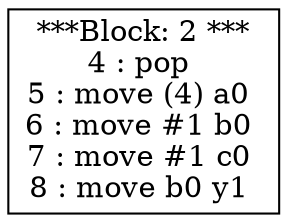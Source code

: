 digraph structs {
2 [shape=record,label="***Block: 2 ***\n4 : pop \n5 : move (4) a0 \n6 : move #1 b0 \n7 : move #1 c0 \n8 : move b0 y1 \n"]

}
